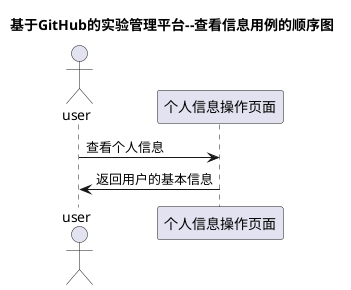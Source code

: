 @startuml

title 基于GitHub的实验管理平台--查看信息用例的顺序图

actor user

user -> 个人信息操作页面:查看个人信息

个人信息操作页面->user:返回用户的基本信息



@enduml
